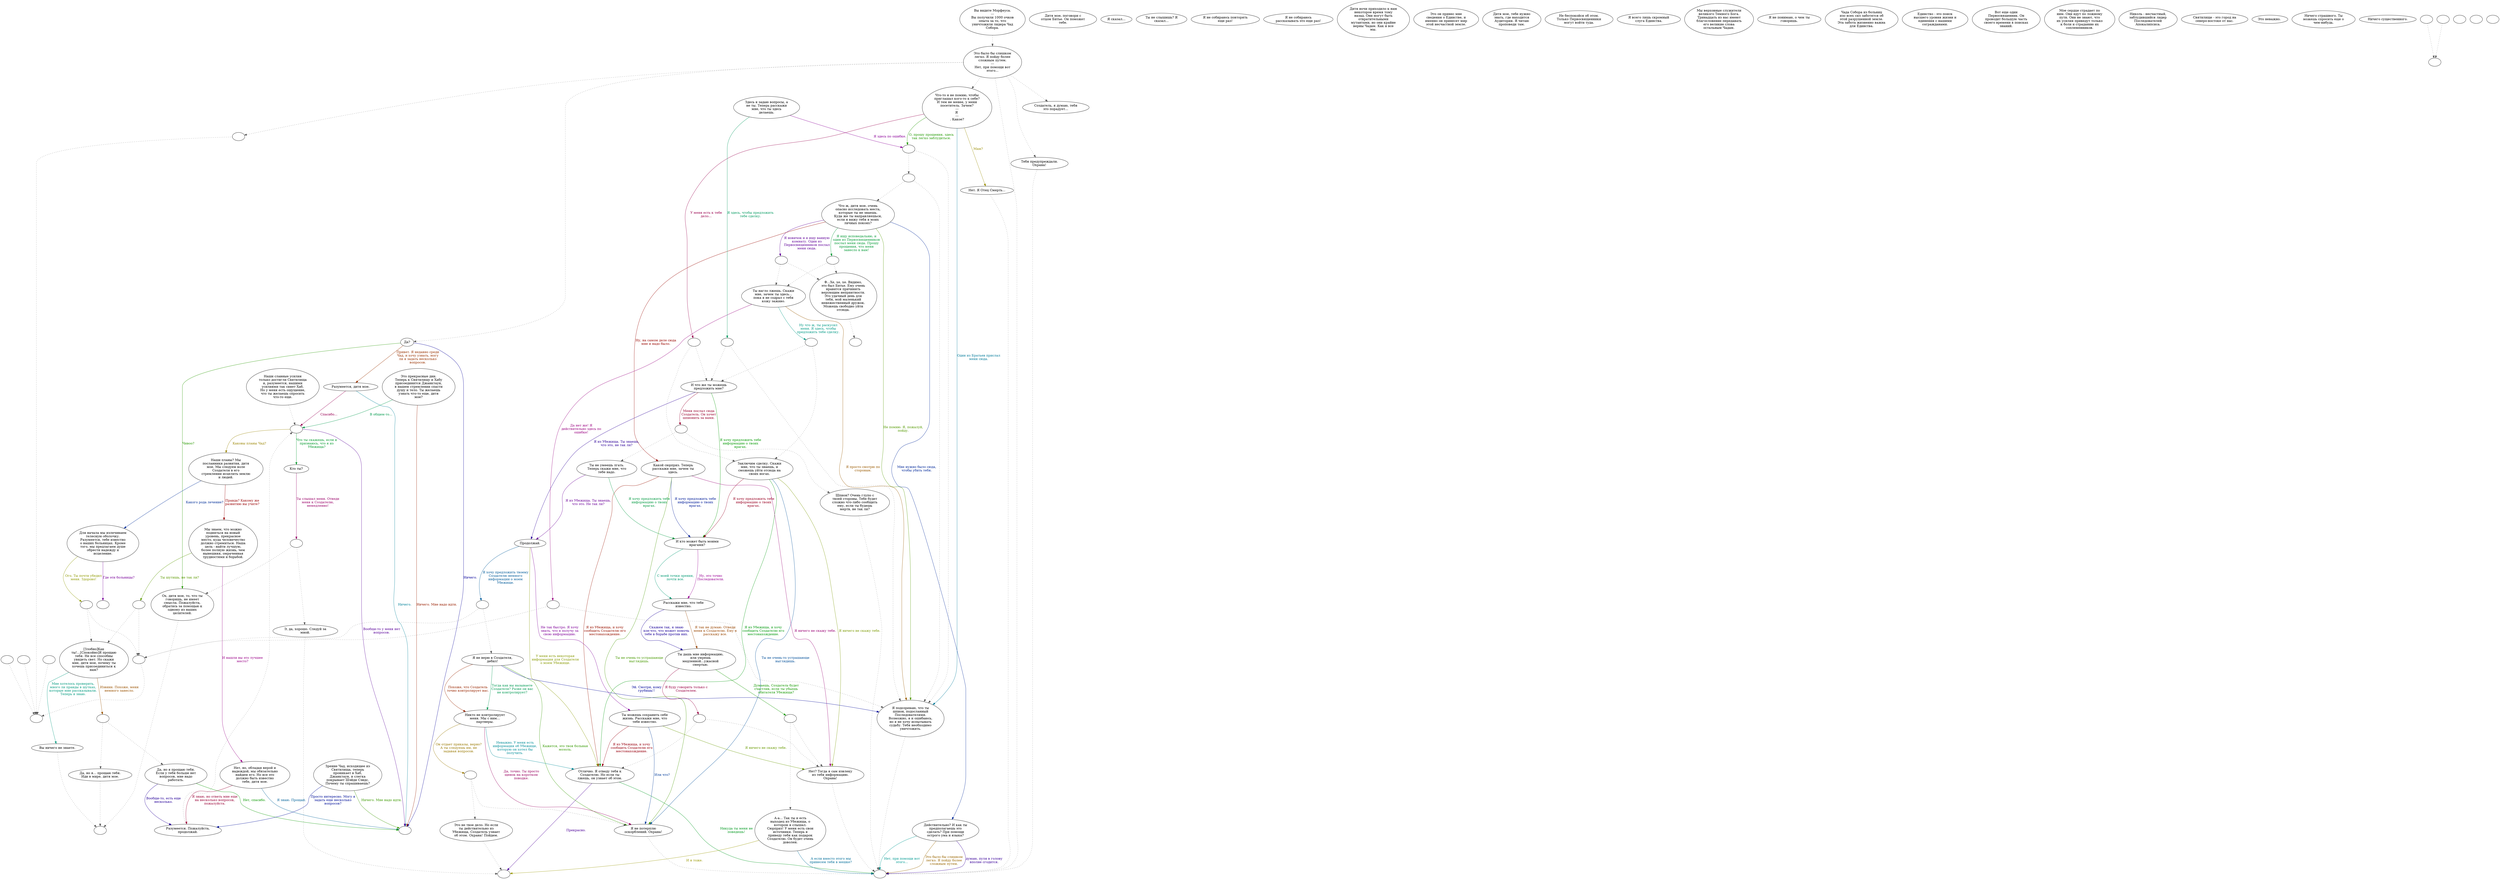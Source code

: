 digraph morph {
  "start" [style=filled       fillcolor="#FFFFFF"       color="#000000"]
  "start" -> "do_dialogue" [style=dotted color="#555555"]
  "start" [label="Вы видите Морфеуса.\n---\nВы получили 1000 очков\nопыта за то, что\nуничтожили лидера Чад\nСобора."]
  "do_dialogue" [style=filled       fillcolor="#FFFFFF"       color="#000000"]
  "do_dialogue" -> "get_reaction" [style=dotted color="#555555"]
  "do_dialogue" -> "morphcbt" [style=dotted color="#555555"]
  "do_dialogue" -> "morph66" [style=dotted color="#555555"]
  "do_dialogue" -> "morph04a" [style=dotted color="#555555"]
  "do_dialogue" -> "morph28" [style=dotted color="#555555"]
  "do_dialogue" -> "morph02" [style=dotted color="#555555"]
  "do_dialogue" [label="Это было бы слишком\nлегко. Я пойду более\nсложным путем.\n---\nНет, при помощи вот\nэтого..."]
  "morphend" [style=filled       fillcolor="#FFFFFF"       color="#000000"]
  "morphend" [label=""]
  "morphcbt" [style=filled       fillcolor="#FFFFFF"       color="#000000"]
  "morphcbt" [label=""]
  "morph02" [style=filled       fillcolor="#FFFFFF"       color="#000000"]
  "morph02" [label="Что-то я не помню, чтобы\nприглашал кого-то к себе?\nИ тем не менее, у меня\nпосетитель. Зачем?\n---\nЯ \n---\n. Какое?"]
  "morph02" -> "morph02_1" [label="О, прошу прощения, здесь\nтак легко заблудиться." color="#209900" fontcolor="#209900"]
  "morph02" -> "morph02_3" [label="У меня есть к тебе\nдело..." color="#99004D" fontcolor="#99004D"]
  "morph02" -> "morph06" [label="Один из Братьев прислал\nменя сюда." color="#007999" fontcolor="#007999"]
  "morph02" -> "morph02a" [label="Мам?" color="#998C00" fontcolor="#998C00"]
  "morph02a" [style=filled       fillcolor="#FFFFFF"       color="#000000"]
  "morph02a" -> "morphcbt" [style=dotted color="#555555"]
  "morph02a" [label="Нет. Я Отец Смерть..."]
  "morph02_1" [style=filled       fillcolor="#FFFFFF"       color="#000000"]
  "morph02_1" -> "morph02_2" [style=dotted color="#555555"]
  "morph02_1" -> "morph06" [style=dotted color="#555555"]
  "morph02_1" [label=""]
  "morph02_2" [style=filled       fillcolor="#FFFFFF"       color="#000000"]
  "morph02_2" -> "morph03" [style=dotted color="#555555"]
  "morph02_2" -> "morph06" [style=dotted color="#555555"]
  "morph02_2" [label=""]
  "morph02_3" [style=filled       fillcolor="#FFFFFF"       color="#000000"]
  "morph02_3" -> "morph07" [style=dotted color="#555555"]
  "morph02_3" -> "morph26" [style=dotted color="#555555"]
  "morph02_3" [label=""]
  "morph03" [style=filled       fillcolor="#FFFFFF"       color="#000000"]
  "morph03" [label="Что ж, дитя мое, очень\nопасно исследовать места,\nкоторые ты не знаешь.\nКуда же ты направляешься,\nесли я вижу тебя в моих\nличных покоях?"]
  "morph03" -> "morph03_1" [label="Я новичок и я ищу ванную\nкомнату. Один из\nПервосвященников послал\nменя сюда." color="#5F0099" fontcolor="#5F0099"]
  "morph03" -> "morph03_2" [label="Я ищу исповедальню, и\nодин из Первосвященников\nпослал меня сюда. Прошу\nпрощения, что меня\nзанесло к вам!" color="#009933" fontcolor="#009933"]
  "morph03" -> "morph23" [label="Ну, на самом деле сюда\nмне и надо было." color="#990600" fontcolor="#990600"]
  "morph03" -> "morph24" [label="Мне нужно было сюда,\nчтобы убить тебя." color="#002799" fontcolor="#002799"]
  "morph03" -> "morph06" [label="Не помню. Я, пожалуй,\nпойду." color="#539900" fontcolor="#539900"]
  "morph03_1" [style=filled       fillcolor="#FFFFFF"       color="#000000"]
  "morph03_1" -> "morph04" [style=dotted color="#555555"]
  "morph03_1" -> "morph05" [style=dotted color="#555555"]
  "morph03_1" [label=""]
  "morph03_2" [style=filled       fillcolor="#FFFFFF"       color="#000000"]
  "morph03_2" -> "morph04" [style=dotted color="#555555"]
  "morph03_2" -> "morph05" [style=dotted color="#555555"]
  "morph03_2" [label=""]
  "morph04" [style=filled       fillcolor="#FFFFFF"       color="#000000"]
  "morph04" -> "morphx" [style=dotted color="#555555"]
  "morph04" [label="Ф...Хе, хе, хе. Видимо,\nэто был Битье. Ему очень\nнравится причинять\nверующим неприятности.\nЭто удачный день для\nтебя, мой маленький\nневежественный дружок.\nМожешь свободно уйти\nотсюда."]
  "morph04a" [style=filled       fillcolor="#FFFFFF"       color="#000000"]
  "morph04a" -> "morphcbt" [style=dotted color="#555555"]
  "morph04a" [label="Тебя предупреждали.\nОхрана!"]
  "morph05" [style=filled       fillcolor="#FFFFFF"       color="#000000"]
  "morph05" [label="Ты нагло лжешь. Скажи\nмне, зачем ты здесь...\nпока я не содрал с тебя\nкожу заживо."]
  "morph05" -> "morph05a" [label="Да нет же! Я\nдействительно здесь по\nошибке!" color="#990080" fontcolor="#990080"]
  "morph05" -> "morph05b" [label="Ну что ж, ты раскусил\nменя. Я здесь, чтобы\nпредложить тебе сделку." color="#009985" fontcolor="#009985"]
  "morph05" -> "morph06" [label="Я просто смотрю по\nсторонам." color="#995900" fontcolor="#995900"]
  "morph06" [style=filled       fillcolor="#FFFFFF"       color="#000000"]
  "morph06" -> "morphcbt" [style=dotted color="#555555"]
  "morph06" [label="Я подозреваю, что ты\nшпион, подосланный\nПоследователями.\nВозможно, я и ошибаюсь,\nно я не хочу испытывать\nсудьбу. Тебя необходимо\nуничтожить."]
  "morph07" [style=filled       fillcolor="#FFFFFF"       color="#000000"]
  "morph07" [label="И что же ты можешь\nпредложить мне?"]
  "morph07" -> "morph08" [label="Я из Убежища. Ты знаешь,\nчто это, не так ли?" color="#2C0099" fontcolor="#2C0099"]
  "morph07" -> "morph16" [label="Я хочу предложить тебе\nинформацию о твоих\nврагах." color="#019900" fontcolor="#019900"]
  "morph07" -> "morph07_1" [label="Меня послал сюда\nСоздатель. Он хочет\nшпионить за вами." color="#99002D" fontcolor="#99002D"]
  "morph07_1" [style=filled       fillcolor="#FFFFFF"       color="#000000"]
  "morph07_1" -> "morph20" [style=dotted color="#555555"]
  "morph07_1" -> "morph21" [style=dotted color="#555555"]
  "morph07_1" [label=""]
  "morph08" [style=filled       fillcolor="#FFFFFF"       color="#000000"]
  "morph08" [label="Продолжай."]
  "morph08" -> "morph08a" [label="Я хочу предложить твоему\nСоздателю немного\nинформации о моем\nУбежище." color="#005A99" fontcolor="#005A99"]
  "morph08" -> "morph12" [label="У меня есть некоторая\nинформация для Создателя\nо моем Убежище." color="#879900" fontcolor="#879900"]
  "morph08" -> "morph14" [label="Не так быстро. Я хочу\nзнать, что я получу за\nсвою информацию." color="#7F0099" fontcolor="#7F0099"]
  "morph09" [style=filled       fillcolor="#FFFFFF"       color="#000000"]
  "morph09" [label="Я не верю в Создателя,\nдебил!"]
  "morph09" -> "morph10" [label="Тогда как вы называете\nСоздателя? Разве он вас\nне контролирует?" color="#009952" fontcolor="#009952"]
  "morph09" -> "morph10" [label="Похоже, что Создатель\nточно контролирует вас." color="#992600" fontcolor="#992600"]
  "morph09" -> "morph06" [label="Эй. Смотри, кому\nгрубишь!!" color="#000799" fontcolor="#000799"]
  "morph09" -> "morph11" [label="Кажется, это твоя больная\nмозоль." color="#349900" fontcolor="#349900"]
  "morph10" [style=filled       fillcolor="#FFFFFF"       color="#000000"]
  "morph10" [label="Никто не контролирует\nменя. Мы с ним...\nпартнеры."]
  "morph10" -> "morph11" [label="Да, точно. Ты просто\nщенок на коротком\nповодке." color="#990060" fontcolor="#990060"]
  "morph10" -> "morph12" [label="Неважно. У меня есть\nинформация об Убежище,\nкоторую он хотел бы\nполучить." color="#008D99" fontcolor="#008D99"]
  "morph10" -> "morph10_1" [label="Он отдает приказы, верно?\nА ты следуешь им, не\nзадавая вопросов." color="#997800" fontcolor="#997800"]
  "morph10_1" [style=filled       fillcolor="#FFFFFF"       color="#000000"]
  "morph10_1" -> "morph13" [style=dotted color="#555555"]
  "morph10_1" -> "morph11" [style=dotted color="#555555"]
  "morph10_1" [label=""]
  "morph11" [style=filled       fillcolor="#FFFFFF"       color="#000000"]
  "morph11" -> "morphcbt" [style=dotted color="#555555"]
  "morph11" [label="Я не потерплю\nоскорблений. Охрана!"]
  "morph12" [style=filled       fillcolor="#FFFFFF"       color="#000000"]
  "morph12" [label="Отлично. Я отведу тебя к\nСоздателю. Но если ты\nлжешь, он узнает об этом."]
  "morph12" -> "morphx2" [label="Прекрасно." color="#4C0099" fontcolor="#4C0099"]
  "morph12" -> "morphcbt" [label="Никуда ты меня не\nповедешь!" color="#00991F" fontcolor="#00991F"]
  "morph13" [style=filled       fillcolor="#FFFFFF"       color="#000000"]
  "morph13" -> "morphx2" [style=dotted color="#555555"]
  "morph13" [label="Это не твое дело. Но если\nты действительно из\nУбежища, Создатель узнает\nоб этом. Охрана! Пойдем."]
  "morph14" [style=filled       fillcolor="#FFFFFF"       color="#000000"]
  "morph14" [label="Ты можешь сохранить себе\nжизнь. Расскажи мне, что\nтебе известно."]
  "morph14" -> "morph12" [label="Я из Убежища, и хочу\nсообщить Создателю его\nместонахождение." color="#99000E" fontcolor="#99000E"]
  "morph14" -> "morph11" [label="Или что?" color="#003A99" fontcolor="#003A99"]
  "morph14" -> "morph15" [label="Я ничего не скажу тебе." color="#679900" fontcolor="#679900"]
  "morph15" [style=filled       fillcolor="#FFFFFF"       color="#000000"]
  "morph15" -> "morphcbt" [style=dotted color="#555555"]
  "morph15" [label="Нет? Тогда я сам извлеку\nиз тебя информацию.\nОхрана!"]
  "morph16" [style=filled       fillcolor="#FFFFFF"       color="#000000"]
  "morph16" [label="И кто может быть моими\nврагами?"]
  "morph16" -> "morph17" [label="Ну, это точно\nПоследователи." color="#990094" fontcolor="#990094"]
  "morph16" -> "morph17" [label="С моей точки зрения,\nпочти все." color="#009972" fontcolor="#009972"]
  "morph17" [style=filled       fillcolor="#FFFFFF"       color="#000000"]
  "morph17" [label="Расскажи мне, что тебе\nизвестно."]
  "morph17" -> "morph18" [label="Я так не думаю. Отведи\nменя к Создателю. Ему я\nрасскажу все." color="#994500" fontcolor="#994500"]
  "morph17" -> "morph18" [label="Скажем так, я знаю\nкое-что, что может помочь\nтебе в борьбе против них." color="#190099" fontcolor="#190099"]
  "morph18" [style=filled       fillcolor="#FFFFFF"       color="#000000"]
  "morph18" [label="Ты дашь мне информацию,\nили умрешь\nмедленной...ужасной\nсмертью."]
  "morph18" -> "morph18_1" [label="Думаешь, Создатель будет\nсчастлив, если ты убьешь\nобитателя Убежища?" color="#149900" fontcolor="#149900"]
  "morph18" -> "morph18_2" [label="Я буду говорить только с\nСоздателем." color="#990041" fontcolor="#990041"]
  "morph18_1" [style=filled       fillcolor="#FFFFFF"       color="#000000"]
  "morph18_1" -> "morph19" [style=dotted color="#555555"]
  "morph18_1" -> "morph15" [style=dotted color="#555555"]
  "morph18_1" [label=""]
  "morph18_2" [style=filled       fillcolor="#FFFFFF"       color="#000000"]
  "morph18_2" -> "morph12" [style=dotted color="#555555"]
  "morph18_2" -> "morph15" [style=dotted color="#555555"]
  "morph18_2" [label=""]
  "morph19" [style=filled       fillcolor="#FFFFFF"       color="#000000"]
  "morph19" [label="А-а... Так ты и есть\nвыходец из Убежища, о\nкотором я слышал.\nСюрприз! У меня есть свои\nисточники. Теперь я\nприведу тебя как подарок\nСоздателю. Он будет очень\nдоволен."]
  "morph19" -> "morphcbt" [label="А если вместо этого мы\nпринесем тебя в мешке?" color="#006D99" fontcolor="#006D99"]
  "morph19" -> "morphx2" [label="И я тоже." color="#999800" fontcolor="#999800"]
  "morph20" [style=filled       fillcolor="#FFFFFF"       color="#000000"]
  "morph20" -> "morphcbt" [style=dotted color="#555555"]
  "morph20" [label="Шпион? Очень глупо с\nтвоей стороны. Тебе будет\nсложно что-либо сообщить\nему, если ты будешь\nмертв, не так ли?"]
  "morph21" [style=filled       fillcolor="#FFFFFF"       color="#000000"]
  "morph21" [label="Ты не умеешь лгать.\nТеперь скажи мне, что\nтебе надо."]
  "morph21" -> "morph08" [label="Я из Убежища. Ты знаешь,\nчто это. Не так ли?" color="#6B0099" fontcolor="#6B0099"]
  "morph21" -> "morph16" [label="Я хочу предложить тебе\nинформацию о твоих\nврагах." color="#00993F" fontcolor="#00993F"]
  "morph23" [style=filled       fillcolor="#FFFFFF"       color="#000000"]
  "morph23" [label="Какой сюрприз. Теперь\nрасскажи мне, зачем ты\nздесь."]
  "morph23" -> "morph12" [label="Я из Убежища, и хочу\nсообщить Создателю его\nместонахождение." color="#991200" fontcolor="#991200"]
  "morph23" -> "morph16" [label="Я хочу предложить тебе\nинформацию о твоих\nврагах." color="#001B99" fontcolor="#001B99"]
  "morph23" -> "morph11" [label="Ты не очень-то устрашающе\nвыглядишь." color="#479900" fontcolor="#479900"]
  "morph23" -> "morph15" [label="Я ничего не скажу тебе." color="#990074" fontcolor="#990074"]
  "morph24" [style=filled       fillcolor="#FFFFFF"       color="#000000"]
  "morph24" [label="Действительно? И как ты\nпредполагаешь это\nсделать? При помощи\nострого ума и языка?"]
  "morph24" -> "morphcbt" [label="Нет, при помощи вот\nэтого..." color="#009991" fontcolor="#009991"]
  "morph24" -> "morphcbt" [label="Это было бы слишком\nлегко. Я пойду более\nсложным путем." color="#996500" fontcolor="#996500"]
  "morph24" -> "morphcbt" [label="думаю, пуля в голову\nвполне сгодится." color="#380099" fontcolor="#380099"]
  "morph26" [style=filled       fillcolor="#FFFFFF"       color="#000000"]
  "morph26" [label="Заключим сделку. Скажи\nмне, что ты знаешь, и\nсможешь уйти отсюда на\nсвоих ногах."]
  "morph26" -> "morph12" [label="Я из Убежища, и хочу\nсообщить Создателю его\nместонахождение." color="#00990B" fontcolor="#00990B"]
  "morph26" -> "morph16" [label="Я хочу предложить тебе\nинформацию о твоих\nврагах." color="#990021" fontcolor="#990021"]
  "morph26" -> "morph11" [label="Ты не очень-то устрашающе\nвыглядишь." color="#004E99" fontcolor="#004E99"]
  "morph26" -> "morph15" [label="Я ничего не скажу тебе." color="#7A9900" fontcolor="#7A9900"]
  "morph27" [style=filled       fillcolor="#FFFFFF"       color="#000000"]
  "morph27" [label="Здесь я задаю вопросы, а\nне ты. Теперь расскажи\nмне, что ты здесь\nделаешь."]
  "morph27" -> "morph02_1" [label="Я здесь по ошибке." color="#8B0099" fontcolor="#8B0099"]
  "morph27" -> "morph27_1" [label="Я здесь, чтобы предложить\nтебе сделку." color="#00995E" fontcolor="#00995E"]
  "morph27_1" [style=filled       fillcolor="#FFFFFF"       color="#000000"]
  "morph27_1" -> "morph07" [style=dotted color="#555555"]
  "morph27_1" -> "morph06" [style=dotted color="#555555"]
  "morph27_1" [label=""]
  "morph28" [style=filled       fillcolor="#FFFFFF"       color="#000000"]
  "morph28" [label="Да?"]
  "morph28" -> "morph29" [label="Привет. Я недавно среди\nЧад, и хочу узнать, могу\nли я задать несколько\nвопросов." color="#993200" fontcolor="#993200"]
  "morph28" -> "morphend" [label="Ничего." color="#050099" fontcolor="#050099"]
  "morph28" -> "morph42c" [label="Чивоо?" color="#289900" fontcolor="#289900"]
  "morph29" [style=filled       fillcolor="#FFFFFF"       color="#000000"]
  "morph29" [label="Разумеется, дитя мое."]
  "morph29" -> "morph30" [label="Спасибо..." color="#990054" fontcolor="#990054"]
  "morph29" -> "morphend" [label="Ничего." color="#008199" fontcolor="#008199"]
  "morph30" [style=filled       fillcolor="#FFFFFF"       color="#000000"]
  "morph30" [label=""]
  "morph30" -> "morph31" [label="Каковы планы Чад?" color="#998400" fontcolor="#998400"]
  "morph30" -> "morphend" [label="Вообще-то у меня нет\nвопросов." color="#580099" fontcolor="#580099"]
  "morph30" -> "morph42a" [label="Что ты скажешь, если я\nпризнаюсь, что я из\nУбежища?" color="#00992B" fontcolor="#00992B"]
  "morph31" [style=filled       fillcolor="#FFFFFF"       color="#000000"]
  "morph31" [label="Наши планы? Мы\nпосланники развития, дитя\nмое. Мы следуем воле\nСоздателя в его\nстремлении исцелить землю\nи людей."]
  "morph31" -> "morph32" [label="Правда? Какому же\nразвитию вы учите?" color="#990002" fontcolor="#990002"]
  "morph31" -> "morph39" [label="Какого рода лечение?" color="#002E99" fontcolor="#002E99"]
  "morph32" [style=filled       fillcolor="#FFFFFF"       color="#000000"]
  "morph32" [label="Мы знаем, что можно\nподняться на новый\nуровень, прекрасное\nместо, куда человечество\nдолжно стремиться. Наша\nцель - найти лучшую,\nболее полную жизнь, чем\nнынешняя, омраченная\nтрудностями и борьбой."]
  "morph32" -> "morph32a" [label="Ты шутишь, не так ли?" color="#5B9900" fontcolor="#5B9900"]
  "morph32" -> "morph38" [label="И нашли вы это лучшее\nместо?" color="#990087" fontcolor="#990087"]
  "morph33" [style=filled       fillcolor="#FFFFFF"       color="#000000"]
  "morph33" [label="[Злобно]Как\nты!...[Спокойно]Я прощаю\nтебя. Не все способны\nувидеть свет. Но скажи\nмне, дитя мое, почему ты\nхочешь присоединиться к\nнам?"]
  "morph33" -> "morph34" [label="Мне хотелось проверить,\nмного ли правды в шутках,\nкоторые мне рассказывали.\nТеперь я знаю." color="#00997E" fontcolor="#00997E"]
  "morph33" -> "morph33_1" [label="Извини. Похоже, меня\nнемного занесло." color="#995100" fontcolor="#995100"]
  "morph33_1" [style=filled       fillcolor="#FFFFFF"       color="#000000"]
  "morph33_1" -> "morph35" [style=dotted color="#555555"]
  "morph33_1" -> "morph37" [style=dotted color="#555555"]
  "morph33_1" [label=""]
  "morph34" [style=filled       fillcolor="#FFFFFF"       color="#000000"]
  "morph34" -> "morphx4" [style=dotted color="#555555"]
  "morph34" [label="Вы ничего не знаете."]
  "morph35" [style=filled       fillcolor="#FFFFFF"       color="#000000"]
  "morph35" [label="Да, но я прощаю тебя.\nЕсли у тебя больше нет\nвопросов, мне надо\nработать."]
  "morph35" -> "morph36" [label="Вообще-то, есть еще\nнесколько." color="#250099" fontcolor="#250099"]
  "morph35" -> "morphend" [label="Нет, спасибо." color="#089900" fontcolor="#089900"]
  "morph36" [style=filled       fillcolor="#FFFFFF"       color="#000000"]
  "morph36" -> "morph30" [style=dotted color="#555555"]
  "morph36" [label="Разумеется. Пожалуйста,\nпродолжай."]
  "morph37" [style=filled       fillcolor="#FFFFFF"       color="#000000"]
  "morph37" -> "morphx4" [style=dotted color="#555555"]
  "morph37" [label="Да, но я... прощаю тебя.\nИди в мире, дитя мое."]
  "morph38" [style=filled       fillcolor="#FFFFFF"       color="#000000"]
  "morph38" [label="Нет, но, обладая верой и\nнадеждой, мы обязательно\nнайдем его. Но все это\nдолжно быть известно\nтебе, дитя мое."]
  "morph38" -> "morph36" [label="Я знаю, но ответь мне еще\nна несколько вопросов,\nпожалуйста." color="#990035" fontcolor="#990035"]
  "morph38" -> "morphend" [label="Я знаю. Прощай." color="#006199" fontcolor="#006199"]
  "morph39" [style=filled       fillcolor="#FFFFFF"       color="#000000"]
  "morph39" [label="Для начала мы излечиваем\nтелесную оболочку.\nРазумеется, тебе известно\nо наших больницах. Кроме\nтого, мы предлагаем душе\nобрести надежду и\nисцеление."]
  "morph39" -> "morph39a" [label="Ого. Ты почти убедил\nменя. Здорово!" color="#8E9900" fontcolor="#8E9900"]
  "morph39" -> "morph39_1" [label="Где эти больницы?" color="#770099" fontcolor="#770099"]
  "morph39_1" [style=filled       fillcolor="#FFFFFF"       color="#000000"]
  "morph39_1" [label=""]
  "morph40" [style=filled       fillcolor="#FFFFFF"       color="#000000"]
  "morph40" -> "morph30" [style=dotted color="#555555"]
  "morph40" [label="Наши славные усилия\nтолько достигли Святилища\nи, разумеется, нашими\nусилиями так сияет Хаб.\nНо у меня есть ощущение,\nчто ты желаешь спросить\nчто-то еще."]
  "morph41" [style=filled       fillcolor="#FFFFFF"       color="#000000"]
  "morph41" [label="Это прекрасные дни.\nТеперь к Святилищу и Хабу\nприсоединится Джанктаун,\nв нашем стремлении спасти\nдушу и тело. Ты желаешь\nузнать что-то еще, дитя\nмое?"]
  "morph41" -> "morph30" [label="В общем-то..." color="#00994B" fontcolor="#00994B"]
  "morph41" -> "morphend" [label="Ничего. Мне надо идти." color="#991E00" fontcolor="#991E00"]
  "morph42" [style=filled       fillcolor="#FFFFFF"       color="#000000"]
  "morph42" [label="Зрение Чад, исходящее из\nСвятилища, теперь\nпроникает в Хаб,\nДжанктаун, и слегка\nпокрывает Шэйди Сэндс.\nПочему ты спрашиваешь?"]
  "morph42" -> "morph36" [label="Просто интересно. Могу я\nзадать еще несколько\nвопросов?" color="#000F99" fontcolor="#000F99"]
  "morph42" -> "morphend" [label="Ничего. Мне надо идти." color="#3B9900" fontcolor="#3B9900"]
  "morph42a" [style=filled       fillcolor="#FFFFFF"       color="#000000"]
  "morph42a" [label=" Кто ты? "]
  "morph42a" -> "morph42a_1" [label="Ты слышал меня. Отведи\nменя к Создателю,\nнемедленно!" color="#990068" fontcolor="#990068"]
  "morph42a_1" [style=filled       fillcolor="#FFFFFF"       color="#000000"]
  "morph42a_1" -> "morph42b" [style=dotted color="#555555"]
  "morph42a_1" -> "morph42c" [style=dotted color="#555555"]
  "morph42a_1" [label=""]
  "morph42b" [style=filled       fillcolor="#FFFFFF"       color="#000000"]
  "morph42b" -> "morphx2" [style=dotted color="#555555"]
  "morph42b" [label="Э, да, хорошо. Следуй за\nмной."]
  "morph42c" [style=filled       fillcolor="#FFFFFF"       color="#000000"]
  "morph42c" -> "morphx4" [style=dotted color="#555555"]
  "morph42c" [label="Ох, дитя мое, то, что ты\nговоришь, не имеет\nсмысла. Пожалуйста,\nобратись за помощью к\nодному из наших\nцелителей."]
  "morph45" [style=filled       fillcolor="#FFFFFF"       color="#000000"]
  "morph45" [label="Дитя мое, поговори с\nотцом Битье. Он поможет\nтебе."]
  "morph46" [style=filled       fillcolor="#FFFFFF"       color="#000000"]
  "morph46" [label=" Я сказал... "]
  "morph47" [style=filled       fillcolor="#FFFFFF"       color="#000000"]
  "morph47" [label="Ты не слышишь? Я\nсказал..."]
  "morph48" [style=filled       fillcolor="#FFFFFF"       color="#000000"]
  "morph48" [label="Я не собираюсь повторять\nеще раз!"]
  "morph49" [style=filled       fillcolor="#FFFFFF"       color="#000000"]
  "morph49" [label="Я не собираюсь\nрассказывать это еще раз!"]
  "morph50" [style=filled       fillcolor="#FFFFFF"       color="#000000"]
  "morph50" [label="Дитя ночи приходило к нам\nнекоторое время тому\nназад. Они могут быть\nотвратительными\nмутантами, но они крайне\nверны Чадам. Как и все\nмы."]
  "morph51" [style=filled       fillcolor="#FFFFFF"       color="#000000"]
  "morph51" [label="Это он принес мне\nсведения о Единстве, и\nименно он принесет мир\nэтой несчастной земле."]
  "morph52" [style=filled       fillcolor="#FFFFFF"       color="#000000"]
  "morph52" [label="Дитя мое, тебе нужно\nзнать, где находится\nАудитория. Я читаю\nпроповеди там."]
  "morph53" [style=filled       fillcolor="#FFFFFF"       color="#000000"]
  "morph53" [label="Не беспокойся об этом.\nТолько Первосвященники\nмогут войти туда."]
  "morph54" [style=filled       fillcolor="#FFFFFF"       color="#000000"]
  "morph54" [label="Я всего лишь скромный\nслуга Единства."]
  "morph55" [style=filled       fillcolor="#FFFFFF"       color="#000000"]
  "morph55" [label="Мы верховные служители\nвеликого Темного Бога.\nТринадцать из нас имеют\nблагословение передавать\nего великие слова\nостальным Чадам."]
  "morph56" [style=filled       fillcolor="#FFFFFF"       color="#000000"]
  "morph56" [label="Я не понимаю, о чем ты\nговоришь."]
  "morph57" [style=filled       fillcolor="#FFFFFF"       color="#000000"]
  "morph57" [label="Чада Собора из больниц\nизо всех сил заботятся об\nэтой разрушенной земле.\nЭта забота жизненно важна\nдля Единства."]
  "morph58" [style=filled       fillcolor="#FFFFFF"       color="#000000"]
  "morph58" [label="Единство - это поиск\nвысшего уровня жизни и\nединения с нашими\nсогражданами."]
  "morph59" [style=filled       fillcolor="#FFFFFF"       color="#000000"]
  "morph59" [label="Вот еще один\nПервосвященник. Он\nпроводит большую часть\nсвоего времени в поисках\nзнаний."]
  "morph60" [style=filled       fillcolor="#FFFFFF"       color="#000000"]
  "morph60" [label="Мое сердце страдает по\nним. Они идут по ложному\nпути. Они не знают, что\nих усилия приведут только\nк боли и страданию их\nсоплеменников."]
  "morph61" [style=filled       fillcolor="#FFFFFF"       color="#000000"]
  "morph61" [label="Николь - несчастный,\nзаблудившийся лидер\nПоследователей\nАпокалипсиса."]
  "morph62" [style=filled       fillcolor="#FFFFFF"       color="#000000"]
  "morph62" [label="Святилище - это город на\nсеверо-востоке от нас."]
  "morph63" [style=filled       fillcolor="#FFFFFF"       color="#000000"]
  "morph63" [label="Это неважно. "]
  "morph64" [style=filled       fillcolor="#FFFFFF"       color="#000000"]
  "morph64" [label="Ничего страшного. Ты\nможешь спросить еще о\nчем-нибудь."]
  "morph65" [style=filled       fillcolor="#FFFFFF"       color="#000000"]
  "morph65" [label="Ничего существенного."]
  "morphx" [style=filled       fillcolor="#FFFFFF"       color="#000000"]
  "morphx" [label=""]
  "morphx2" [style=filled       fillcolor="#FFFFFF"       color="#000000"]
  "morphx2" [label=""]
  "morphx4" [style=filled       fillcolor="#FFFFFF"       color="#000000"]
  "morphx4" [label=""]
  "morph66" [style=filled       fillcolor="#FFFFFF"       color="#000000"]
  "morph66" [label="Создатель, я думаю, тебя\nэто порадует..."]
  "morph05a" [style=filled       fillcolor="#FFFFFF"       color="#000000"]
  "morph05a" -> "DownReact" [style=dotted color="#555555"]
  "morph05a" -> "morph06" [style=dotted color="#555555"]
  "morph05a" [label=""]
  "morph08a" [style=filled       fillcolor="#FFFFFF"       color="#000000"]
  "morph08a" -> "DownReact" [style=dotted color="#555555"]
  "morph08a" -> "morph09" [style=dotted color="#555555"]
  "morph08a" [label=""]
  "morph32a" [style=filled       fillcolor="#FFFFFF"       color="#000000"]
  "morph32a" -> "DownReact" [style=dotted color="#555555"]
  "morph32a" -> "morph33" [style=dotted color="#555555"]
  "morph32a" [label=""]
  "morph39a" [style=filled       fillcolor="#FFFFFF"       color="#000000"]
  "morph39a" -> "DownReact" [style=dotted color="#555555"]
  "morph39a" -> "morph33" [style=dotted color="#555555"]
  "morph39a" [label=""]
  "morph05b" [style=filled       fillcolor="#FFFFFF"       color="#000000"]
  "morph05b" -> "morph07" [style=dotted color="#555555"]
  "morph05b" -> "morph26" [style=dotted color="#555555"]
  "morph05b" [label=""]
  "get_reaction" [style=filled       fillcolor="#FFFFFF"       color="#000000"]
  "get_reaction" -> "ReactToLevel" [style=dotted color="#555555"]
  "get_reaction" [label=""]
  "ReactToLevel" [style=filled       fillcolor="#FFFFFF"       color="#000000"]
  "ReactToLevel" [label=""]
  "LevelToReact" [style=filled       fillcolor="#FFFFFF"       color="#000000"]
  "LevelToReact" [label=""]
  "UpReact" [style=filled       fillcolor="#FFFFFF"       color="#000000"]
  "UpReact" -> "ReactToLevel" [style=dotted color="#555555"]
  "UpReact" [label=""]
  "DownReact" [style=filled       fillcolor="#FFFFFF"       color="#000000"]
  "DownReact" -> "ReactToLevel" [style=dotted color="#555555"]
  "DownReact" [label=""]
  "BottomReact" [style=filled       fillcolor="#FFFFFF"       color="#000000"]
  "BottomReact" [label=""]
  "TopReact" [style=filled       fillcolor="#FFFFFF"       color="#000000"]
  "TopReact" [label=""]
  "BigUpReact" [style=filled       fillcolor="#FFFFFF"       color="#000000"]
  "BigUpReact" -> "ReactToLevel" [style=dotted color="#555555"]
  "BigUpReact" [label=""]
  "BigDownReact" [style=filled       fillcolor="#FFFFFF"       color="#000000"]
  "BigDownReact" -> "ReactToLevel" [style=dotted color="#555555"]
  "BigDownReact" [label=""]
  "UpReactLevel" [style=filled       fillcolor="#FFFFFF"       color="#000000"]
  "UpReactLevel" -> "LevelToReact" [style=dotted color="#555555"]
  "UpReactLevel" [label=""]
  "DownReactLevel" [style=filled       fillcolor="#FFFFFF"       color="#000000"]
  "DownReactLevel" -> "LevelToReact" [style=dotted color="#555555"]
  "DownReactLevel" [label=""]
  "Goodbyes" [style=filled       fillcolor="#FFFFFF"       color="#000000"]
  "Goodbyes" [label=""]
}